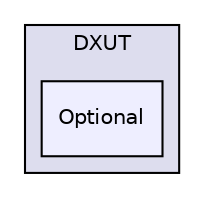 digraph "bullet/bullet-2.82-r2704/Demos/DX11ClothDemo/DXUT/Optional" {
  compound=true
  node [ fontsize="10", fontname="Helvetica"];
  edge [ labelfontsize="10", labelfontname="Helvetica"];
  subgraph clusterdir_617746aa8d63236d9cebf3b314e3005d {
    graph [ bgcolor="#ddddee", pencolor="black", label="DXUT" fontname="Helvetica", fontsize="10", URL="dir_617746aa8d63236d9cebf3b314e3005d.html"]
  dir_b8db52a89aa35980b2c4047f185f931b [shape=box, label="Optional", style="filled", fillcolor="#eeeeff", pencolor="black", URL="dir_b8db52a89aa35980b2c4047f185f931b.html"];
  }
}
